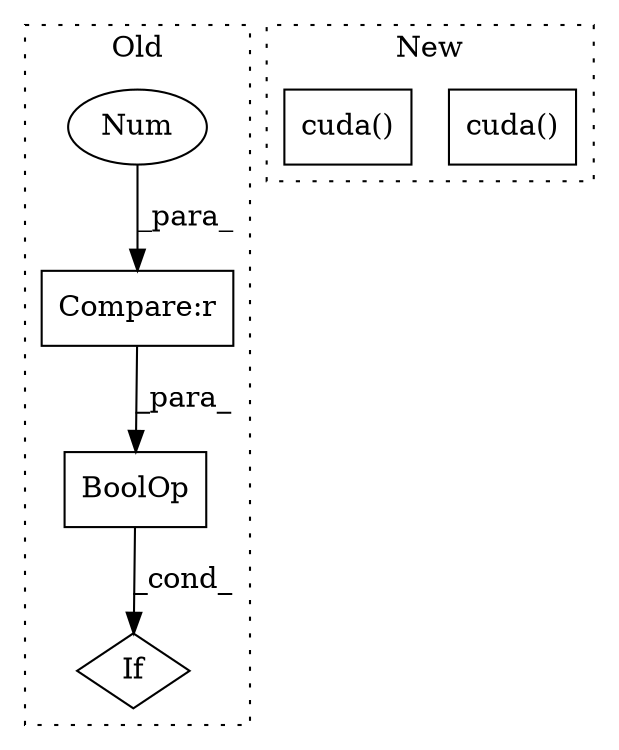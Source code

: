 digraph G {
subgraph cluster0 {
1 [label="BoolOp" a="72" s="5051" l="27" shape="box"];
3 [label="If" a="96" s="5048" l="3" shape="diamond"];
5 [label="Compare:r" a="40" s="5066" l="12" shape="box"];
6 [label="Num" a="76" s="5077" l="1" shape="ellipse"];
label = "Old";
style="dotted";
}
subgraph cluster1 {
2 [label="cuda()" a="75" s="2855" l="16" shape="box"];
4 [label="cuda()" a="75" s="2795" l="19" shape="box"];
label = "New";
style="dotted";
}
1 -> 3 [label="_cond_"];
5 -> 1 [label="_para_"];
6 -> 5 [label="_para_"];
}